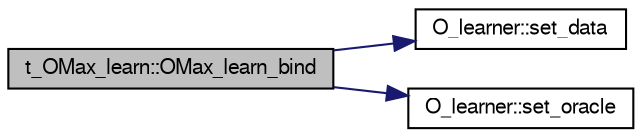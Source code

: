 digraph G
{
  bgcolor="transparent";
  edge [fontname="FreeSans",fontsize="10",labelfontname="FreeSans",labelfontsize="10"];
  node [fontname="FreeSans",fontsize="10",shape=record];
  rankdir=LR;
  Node1 [label="t_OMax_learn::OMax_learn_bind",height=0.2,width=0.4,color="black", fillcolor="grey75", style="filled" fontcolor="black"];
  Node1 -> Node2 [color="midnightblue",fontsize="10",style="solid",fontname="FreeSans"];
  Node2 [label="O_learner::set_data",height=0.2,width=0.4,color="black",URL="$class_o__learner.html#aaa1788b23c9075cd54af2cf4f82dea3b",tooltip="Set the Data structure to write in."];
  Node1 -> Node3 [color="midnightblue",fontsize="10",style="solid",fontname="FreeSans"];
  Node3 [label="O_learner::set_oracle",height=0.2,width=0.4,color="black",URL="$class_o__learner.html#a10846d475c4ad2fda3a904abf521e1ce",tooltip="Set the FO structure to write in."];
}
